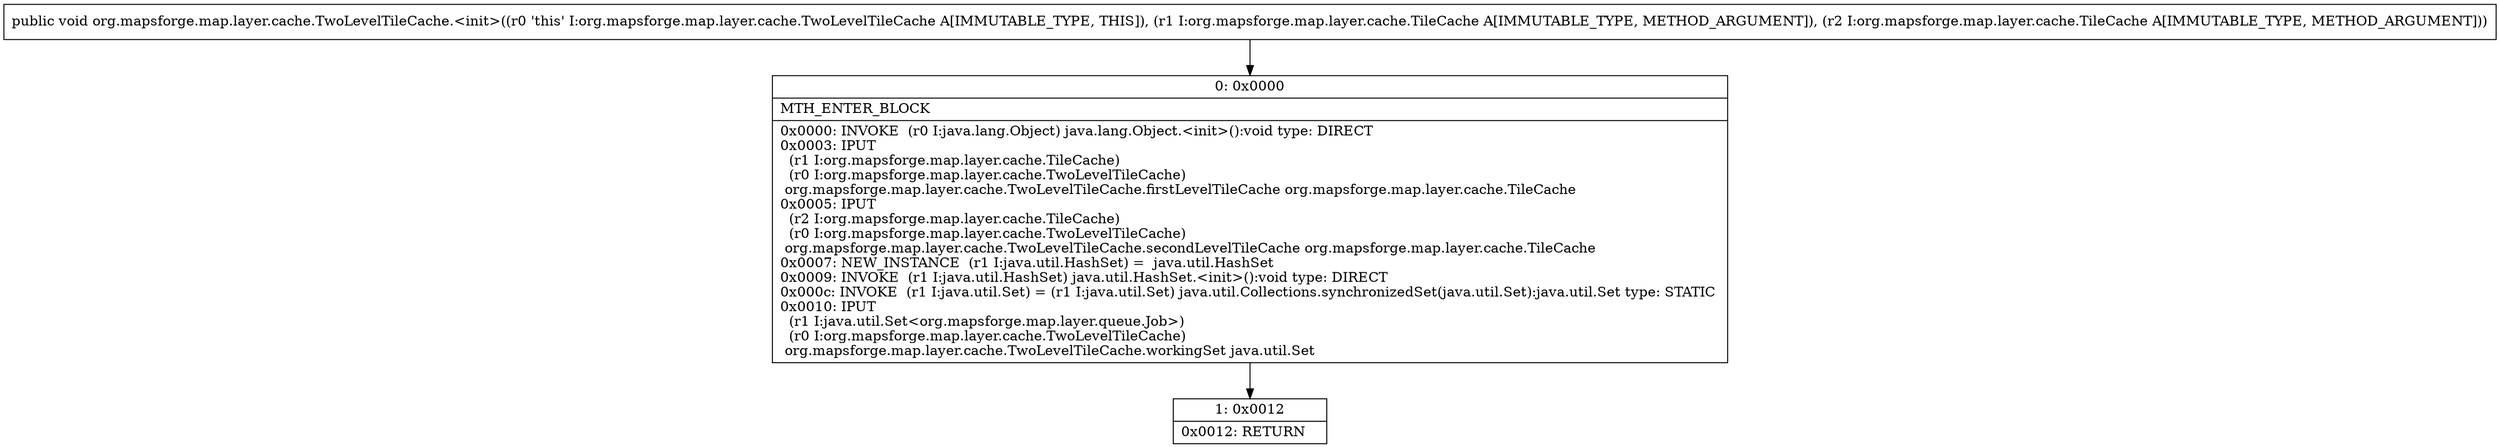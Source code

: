 digraph "CFG fororg.mapsforge.map.layer.cache.TwoLevelTileCache.\<init\>(Lorg\/mapsforge\/map\/layer\/cache\/TileCache;Lorg\/mapsforge\/map\/layer\/cache\/TileCache;)V" {
Node_0 [shape=record,label="{0\:\ 0x0000|MTH_ENTER_BLOCK\l|0x0000: INVOKE  (r0 I:java.lang.Object) java.lang.Object.\<init\>():void type: DIRECT \l0x0003: IPUT  \l  (r1 I:org.mapsforge.map.layer.cache.TileCache)\l  (r0 I:org.mapsforge.map.layer.cache.TwoLevelTileCache)\l org.mapsforge.map.layer.cache.TwoLevelTileCache.firstLevelTileCache org.mapsforge.map.layer.cache.TileCache \l0x0005: IPUT  \l  (r2 I:org.mapsforge.map.layer.cache.TileCache)\l  (r0 I:org.mapsforge.map.layer.cache.TwoLevelTileCache)\l org.mapsforge.map.layer.cache.TwoLevelTileCache.secondLevelTileCache org.mapsforge.map.layer.cache.TileCache \l0x0007: NEW_INSTANCE  (r1 I:java.util.HashSet) =  java.util.HashSet \l0x0009: INVOKE  (r1 I:java.util.HashSet) java.util.HashSet.\<init\>():void type: DIRECT \l0x000c: INVOKE  (r1 I:java.util.Set) = (r1 I:java.util.Set) java.util.Collections.synchronizedSet(java.util.Set):java.util.Set type: STATIC \l0x0010: IPUT  \l  (r1 I:java.util.Set\<org.mapsforge.map.layer.queue.Job\>)\l  (r0 I:org.mapsforge.map.layer.cache.TwoLevelTileCache)\l org.mapsforge.map.layer.cache.TwoLevelTileCache.workingSet java.util.Set \l}"];
Node_1 [shape=record,label="{1\:\ 0x0012|0x0012: RETURN   \l}"];
MethodNode[shape=record,label="{public void org.mapsforge.map.layer.cache.TwoLevelTileCache.\<init\>((r0 'this' I:org.mapsforge.map.layer.cache.TwoLevelTileCache A[IMMUTABLE_TYPE, THIS]), (r1 I:org.mapsforge.map.layer.cache.TileCache A[IMMUTABLE_TYPE, METHOD_ARGUMENT]), (r2 I:org.mapsforge.map.layer.cache.TileCache A[IMMUTABLE_TYPE, METHOD_ARGUMENT])) }"];
MethodNode -> Node_0;
Node_0 -> Node_1;
}

